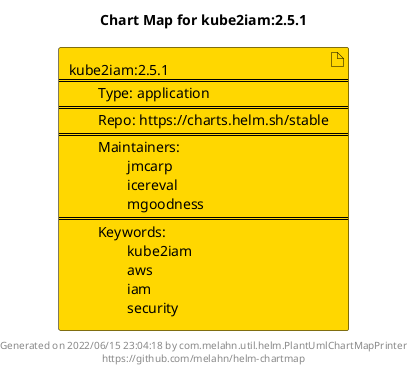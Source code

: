 @startuml
skinparam linetype ortho
skinparam backgroundColor white
skinparam usecaseBorderColor black
skinparam usecaseArrowColor LightSlateGray
skinparam artifactBorderColor black
skinparam artifactArrowColor LightSlateGray

title Chart Map for kube2iam:2.5.1

'There is one referenced Helm Chart
artifact "kube2iam:2.5.1\n====\n\tType: application\n====\n\tRepo: https://charts.helm.sh/stable\n====\n\tMaintainers: \n\t\tjmcarp\n\t\ticereval\n\t\tmgoodness\n====\n\tKeywords: \n\t\tkube2iam\n\t\taws\n\t\tiam\n\t\tsecurity" as kube2iam_2_5_1 #Gold

'There are 0 referenced Docker Images

'Chart Dependencies

center footer Generated on 2022/06/15 23:04:18 by com.melahn.util.helm.PlantUmlChartMapPrinter\nhttps://github.com/melahn/helm-chartmap
@enduml
